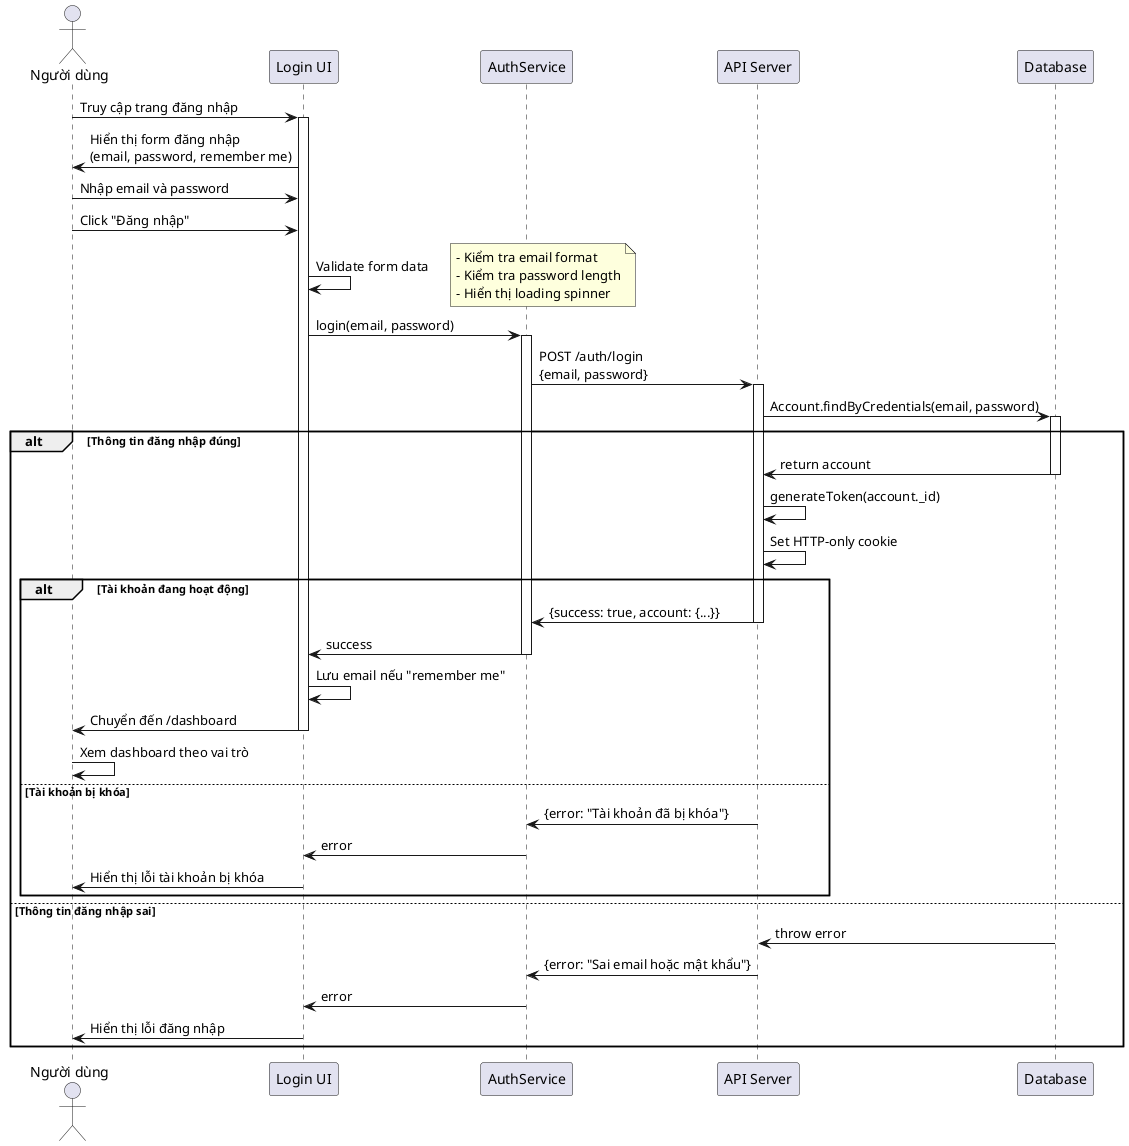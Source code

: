 @startuml Sequence - Đăng nhập hệ thống

skinparam participantPadding 20
skinparam boxPadding 10

actor "Người dùng" as User
participant "Login UI" as LoginUI
participant "AuthService" as AuthSvc
participant "API Server" as API
participant "Database" as DB

User -> LoginUI: Truy cập trang đăng nhập
activate LoginUI

LoginUI -> User: Hiển thị form đăng nhập\n(email, password, remember me)

User -> LoginUI: Nhập email và password
User -> LoginUI: Click "Đăng nhập"

LoginUI -> LoginUI: Validate form data
note right: - Kiểm tra email format\n- Kiểm tra password length\n- Hiển thị loading spinner

LoginUI -> AuthSvc: login(email, password)
activate AuthSvc

AuthSvc -> API: POST /auth/login\n{email, password}
activate API

API -> DB: Account.findByCredentials(email, password)
activate DB

alt Thông tin đăng nhập đúng
    DB -> API: return account
    deactivate DB
    
    API -> API: generateToken(account._id)
    API -> API: Set HTTP-only cookie
    
    alt Tài khoản đang hoạt động
        API -> AuthSvc: {success: true, account: {...}}
        deactivate API
        
        AuthSvc -> LoginUI: success
        deactivate AuthSvc
        
        LoginUI -> LoginUI: Lưu email nếu "remember me"
        LoginUI -> User: Chuyển đến /dashboard
        deactivate LoginUI
        
        User -> User: Xem dashboard theo vai trò
        
    else Tài khoản bị khóa
        API -> AuthSvc: {error: "Tài khoản đã bị khóa"}
        deactivate API
        
        AuthSvc -> LoginUI: error
        deactivate AuthSvc
        
        LoginUI -> User: Hiển thị lỗi tài khoản bị khóa
        deactivate LoginUI
    end
    
else Thông tin đăng nhập sai
    DB -> API: throw error
    deactivate DB
    
    API -> AuthSvc: {error: "Sai email hoặc mật khẩu"}
    deactivate API
    
    AuthSvc -> LoginUI: error
    deactivate AuthSvc
    
    LoginUI -> User: Hiển thị lỗi đăng nhập
    deactivate LoginUI
end

@enduml